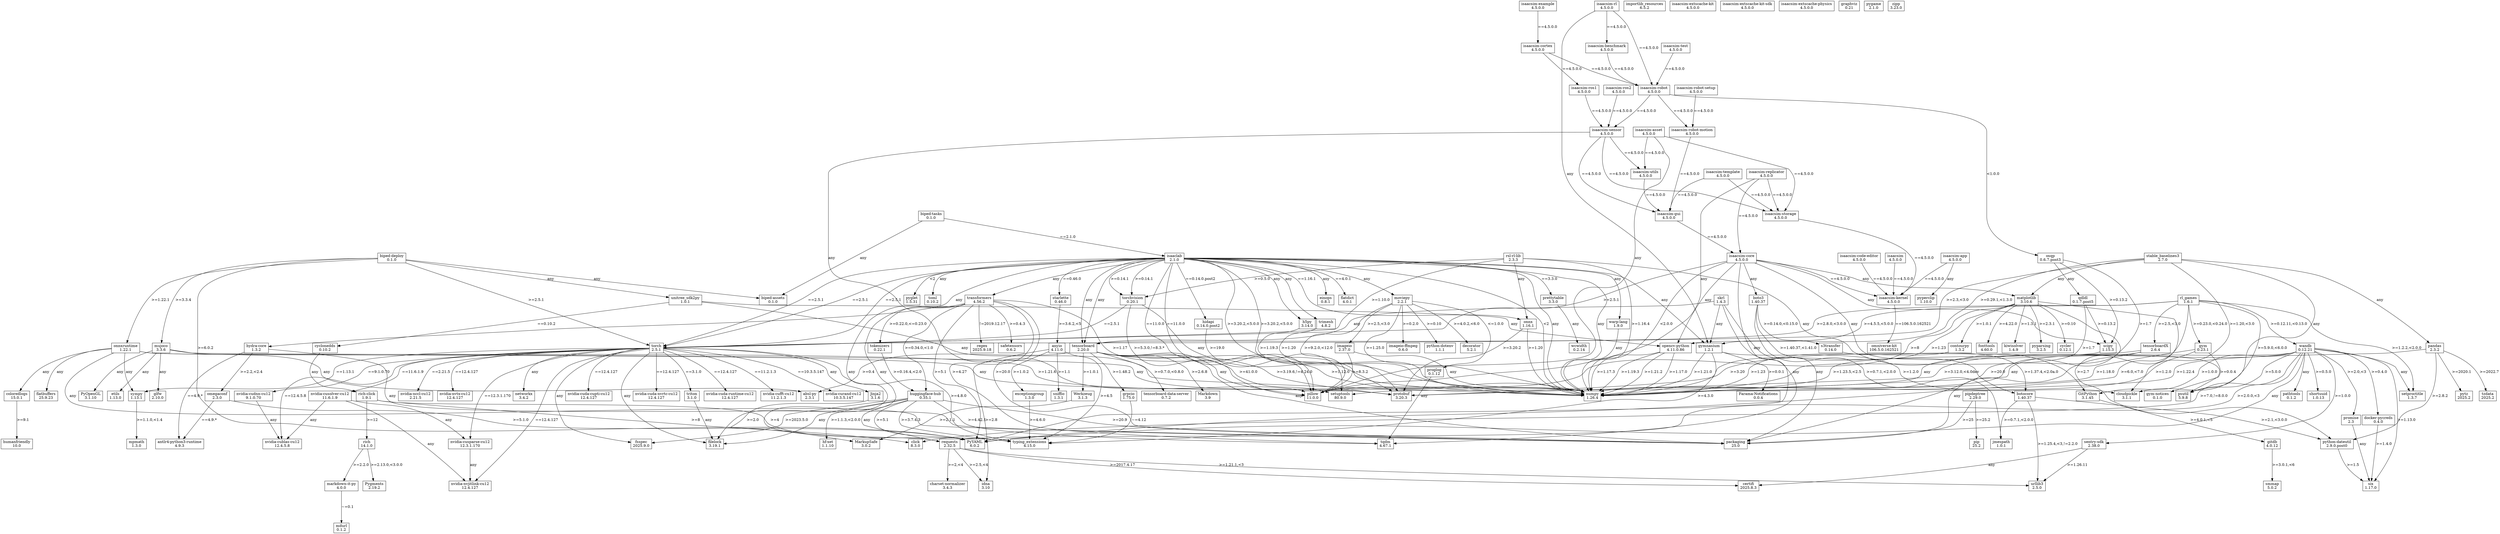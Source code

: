 digraph {
	// rankdir=LR;
	ranksep = 1.5;
	node [shape=rectangle];
	"absl-py" [label="absl-py\n2.3.1"]
	"antlr4-python3-runtime" [label="antlr4-python3-runtime\n4.9.3"]
	"biped-assets" [label="biped-assets\n0.1.0"]
	"biped-deploy" -> "biped-assets" [label=any]
	"biped-deploy" -> "unitree-sdk2py" [label=any]
	"biped-deploy" -> mujoco [label=">=3.3.4"]
	"biped-deploy" -> onnxruntime [label=">=1.22.1"]
	"biped-deploy" -> pyyaml [label=">=6.0.2"]
	"biped-deploy" -> torch [label=">=2.5.1"]
	"biped-deploy" [label="biped-deploy\n0.1.0"]
	"biped-tasks" -> "biped-assets" [label=any]
	"biped-tasks" -> isaaclab [label="==2.1.0"]
	"biped-tasks" [label="biped-tasks\n0.1.0"]
	"charset-normalizer" [label="charset-normalizer\n3.4.3"]
	"docker-pycreds" -> six [label=">=1.4.0"]
	"docker-pycreds" [label="docker-pycreds\n0.4.0"]
	"farama-notifications" [label="Farama-Notifications\n0.0.4"]
	"gym-notices" [label="gym-notices\n0.1.0"]
	"hf-xet" [label="hf-xet\n1.1.10"]
	"huggingface-hub" -> "hf-xet" [label=">=1.1.3,<2.0.0"]
	"huggingface-hub" -> "typing-extensions" [label=">=3.7.4.3"]
	"huggingface-hub" -> filelock [label=any]
	"huggingface-hub" -> fsspec [label=">=2023.5.0"]
	"huggingface-hub" -> packaging [label=">=20.9"]
	"huggingface-hub" -> pyyaml [label=">=5.1"]
	"huggingface-hub" -> requests [label=any]
	"huggingface-hub" -> tqdm [label=">=4.42.1"]
	"huggingface-hub" [label="huggingface-hub\n0.35.1"]
	"hydra-core" -> "antlr4-python3-runtime" [label="==4.9.*"]
	"hydra-core" -> omegaconf [label=">=2.2,<2.4"]
	"hydra-core" -> packaging [label=any]
	"hydra-core" [label="hydra-core\n1.3.2"]
	"imageio-ffmpeg" [label="imageio-ffmpeg\n0.6.0"]
	"importlib-resources" [label="importlib_resources\n6.5.2"]
	"isaacsim-app" -> "isaacsim-kernel" [label="==4.5.0.0"]
	"isaacsim-app" -> pyperclip [label=any]
	"isaacsim-app" [label="isaacsim-app\n4.5.0.0"]
	"isaacsim-asset" -> "isaacsim-storage" [label="==4.5.0.0"]
	"isaacsim-asset" -> "isaacsim-utils" [label="==4.5.0.0"]
	"isaacsim-asset" -> pillow [label=any]
	"isaacsim-asset" [label="isaacsim-asset\n4.5.0.0"]
	"isaacsim-benchmark" -> "isaacsim-robot" [label="==4.5.0.0"]
	"isaacsim-benchmark" [label="isaacsim-benchmark\n4.5.0.0"]
	"isaacsim-code-editor" -> "isaacsim-kernel" [label="==4.5.0.0"]
	"isaacsim-code-editor" [label="isaacsim-code-editor\n4.5.0.0"]
	"isaacsim-core" -> "isaacsim-kernel" [label="==4.5.0.0"]
	"isaacsim-core" -> "opencv-python" [label=any]
	"isaacsim-core" -> boto3 [label=any]
	"isaacsim-core" -> matplotlib [label=any]
	"isaacsim-core" -> numpy [label="<2.0.0"]
	"isaacsim-core" -> psutil [label=any]
	"isaacsim-core" -> pyyaml [label=any]
	"isaacsim-core" -> scipy [label=any]
	"isaacsim-core" -> torch [label=">=2.5.1"]
	"isaacsim-core" [label="isaacsim-core\n4.5.0.0"]
	"isaacsim-cortex" -> "isaacsim-robot" [label="==4.5.0.0"]
	"isaacsim-cortex" -> "isaacsim-ros1" [label="==4.5.0.0"]
	"isaacsim-cortex" [label="isaacsim-cortex\n4.5.0.0"]
	"isaacsim-example" -> "isaacsim-cortex" [label="==4.5.0.0"]
	"isaacsim-example" [label="isaacsim-example\n4.5.0.0"]
	"isaacsim-extscache-kit" [label="isaacsim-extscache-kit\n4.5.0.0"]
	"isaacsim-extscache-kit-sdk" [label="isaacsim-extscache-kit-sdk\n4.5.0.0"]
	"isaacsim-extscache-physics" [label="isaacsim-extscache-physics\n4.5.0.0"]
	"isaacsim-gui" -> "isaacsim-core" [label="==4.5.0.0"]
	"isaacsim-gui" [label="isaacsim-gui\n4.5.0.0"]
	"isaacsim-kernel" -> "omniverse-kit" [label="==106.5.0.162521"]
	"isaacsim-kernel" [label="isaacsim-kernel\n4.5.0.0"]
	"isaacsim-replicator" -> "isaacsim-core" [label="==4.5.0.0"]
	"isaacsim-replicator" -> "isaacsim-storage" [label="==4.5.0.0"]
	"isaacsim-replicator" -> pillow [label=any]
	"isaacsim-replicator" [label="isaacsim-replicator\n4.5.0.0"]
	"isaacsim-rl" -> "isaacsim-benchmark" [label="==4.5.0.0"]
	"isaacsim-rl" -> "isaacsim-robot" [label="==4.5.0.0"]
	"isaacsim-rl" -> gymnasium [label=any]
	"isaacsim-rl" [label="isaacsim-rl\n4.5.0.0"]
	"isaacsim-robot" -> "isaacsim-robot-motion" [label="==4.5.0.0"]
	"isaacsim-robot" -> "isaacsim-sensor" [label="==4.5.0.0"]
	"isaacsim-robot" -> osqp [label="<1.0.0"]
	"isaacsim-robot" [label="isaacsim-robot\n4.5.0.0"]
	"isaacsim-robot-motion" -> "isaacsim-gui" [label="==4.5.0.0"]
	"isaacsim-robot-motion" [label="isaacsim-robot-motion\n4.5.0.0"]
	"isaacsim-robot-setup" -> "isaacsim-robot-motion" [label="==4.5.0.0"]
	"isaacsim-robot-setup" [label="isaacsim-robot-setup\n4.5.0.0"]
	"isaacsim-ros1" -> "isaacsim-sensor" [label="==4.5.0.0"]
	"isaacsim-ros1" [label="isaacsim-ros1\n4.5.0.0"]
	"isaacsim-ros2" -> "isaacsim-sensor" [label="==4.5.0.0"]
	"isaacsim-ros2" [label="isaacsim-ros2\n4.5.0.0"]
	"isaacsim-sensor" -> "isaacsim-gui" [label="==4.5.0.0"]
	"isaacsim-sensor" -> "isaacsim-storage" [label="==4.5.0.0"]
	"isaacsim-sensor" -> "isaacsim-utils" [label="==4.5.0.0"]
	"isaacsim-sensor" -> pillow [label=any]
	"isaacsim-sensor" [label="isaacsim-sensor\n4.5.0.0"]
	"isaacsim-storage" -> "isaacsim-kernel" [label="==4.5.0.0"]
	"isaacsim-storage" [label="isaacsim-storage\n4.5.0.0"]
	"isaacsim-template" -> "isaacsim-gui" [label="==4.5.0.0"]
	"isaacsim-template" -> "isaacsim-storage" [label="==4.5.0.0"]
	"isaacsim-template" [label="isaacsim-template\n4.5.0.0"]
	"isaacsim-test" -> "isaacsim-robot" [label="==4.5.0.0"]
	"isaacsim-test" [label="isaacsim-test\n4.5.0.0"]
	"isaacsim-utils" -> "isaacsim-gui" [label="==4.5.0.0"]
	"isaacsim-utils" [label="isaacsim-utils\n4.5.0.0"]
	"markdown-it-py" -> mdurl [label="~=0.1"]
	"markdown-it-py" [label="markdown-it-py\n4.0.0"]
	"nvidia-cublas-cu12" [label="nvidia-cublas-cu12\n12.4.5.8"]
	"nvidia-cuda-cupti-cu12" [label="nvidia-cuda-cupti-cu12\n12.4.127"]
	"nvidia-cuda-nvrtc-cu12" [label="nvidia-cuda-nvrtc-cu12\n12.4.127"]
	"nvidia-cuda-runtime-cu12" [label="nvidia-cuda-runtime-cu12\n12.4.127"]
	"nvidia-cudnn-cu12" -> "nvidia-cublas-cu12" [label=any]
	"nvidia-cudnn-cu12" [label="nvidia-cudnn-cu12\n9.1.0.70"]
	"nvidia-cufft-cu12" [label="nvidia-cufft-cu12\n11.2.1.3"]
	"nvidia-curand-cu12" [label="nvidia-curand-cu12\n10.3.5.147"]
	"nvidia-cusolver-cu12" -> "nvidia-cublas-cu12" [label=any]
	"nvidia-cusolver-cu12" -> "nvidia-cusparse-cu12" [label=any]
	"nvidia-cusolver-cu12" -> "nvidia-nvjitlink-cu12" [label=any]
	"nvidia-cusolver-cu12" [label="nvidia-cusolver-cu12\n11.6.1.9"]
	"nvidia-cusparse-cu12" -> "nvidia-nvjitlink-cu12" [label=any]
	"nvidia-cusparse-cu12" [label="nvidia-cusparse-cu12\n12.3.1.170"]
	"nvidia-nccl-cu12" [label="nvidia-nccl-cu12\n2.21.5"]
	"nvidia-nvjitlink-cu12" [label="nvidia-nvjitlink-cu12\n12.4.127"]
	"nvidia-nvtx-cu12" [label="nvidia-nvtx-cu12\n12.4.127"]
	"omniverse-kit" [label="omniverse-kit\n106.5.0.162521"]
	"opencv-python" -> numpy [label=">=1.17.0"]
	"opencv-python" -> numpy [label=">=1.17.3"]
	"opencv-python" -> numpy [label=">=1.19.3"]
	"opencv-python" -> numpy [label=">=1.21.2"]
	"opencv-python" [label="opencv-python\n4.11.0.86"]
	"python-dateutil" -> six [label=">=1.5"]
	"python-dateutil" [label="python-dateutil\n2.9.0.post0"]
	"python-dotenv" [label="python-dotenv\n1.1.1"]
	"rich-click" -> "typing-extensions" [label=">=4"]
	"rich-click" -> click [label=">=8"]
	"rich-click" -> rich [label=">=12"]
	"rich-click" [label="rich-click\n1.9.1"]
	"rl-games" -> "opencv-python" [label=">=4.5.5,<5.0.0"]
	"rl-games" -> gym [label=">=0.23.0,<0.24.0"]
	"rl-games" -> psutil [label=">=5.9.0,<6.0.0"]
	"rl-games" -> pyyaml [label=">=6.0,<7.0"]
	"rl-games" -> setproctitle [label=">=1.2.2,<2.0.0"]
	"rl-games" -> tensorboard [label=">=2.8.0,<3.0.0"]
	"rl-games" -> tensorboardx [label=">=2.5,<3.0"]
	"rl-games" -> wandb [label=">=0.12.11,<0.13.0"]
	"rl-games" [label="rl_games\n1.6.1"]
	"rsl-rl-lib" -> gitpython [label=any]
	"rsl-rl-lib" -> numpy [label=">=1.16.4"]
	"rsl-rl-lib" -> onnx [label=any]
	"rsl-rl-lib" -> torch [label=">=1.10.0"]
	"rsl-rl-lib" -> torchvision [label=">=0.5.0"]
	"rsl-rl-lib" [label="rsl-rl-lib\n2.3.3"]
	"sentry-sdk" -> certifi [label=any]
	"sentry-sdk" -> urllib3 [label=">=1.26.11"]
	"sentry-sdk" [label="sentry-sdk\n2.38.0"]
	"stable-baselines3" -> cloudpickle [label=any]
	"stable-baselines3" -> gymnasium [label=">=0.29.1,<1.3.0"]
	"stable-baselines3" -> matplotlib [label=any]
	"stable-baselines3" -> numpy [label=">=1.20,<3.0"]
	"stable-baselines3" -> pandas [label=any]
	"stable-baselines3" -> torch [label=">=2.3,<3.0"]
	"stable-baselines3" [label="stable_baselines3\n2.7.0"]
	"tensorboard-data-server" [label="tensorboard-data-server\n0.7.2"]
	"typing-extensions" [label="typing_extensions\n4.15.0"]
	"unitree-sdk2py" -> "opencv-python" [label=any]
	"unitree-sdk2py" -> cyclonedds [label="==0.10.2"]
	"unitree-sdk2py" -> numpy [label=any]
	"unitree-sdk2py" [label="unitree_sdk2py\n1.0.1"]
	"warp-lang" -> numpy [label=any]
	"warp-lang" [label="warp-lang\n1.9.0"]
	anyio -> "typing-extensions" [label=">=4.5"]
	anyio -> exceptiongroup [label=">=1.0.2"]
	anyio -> idna [label=">=2.8"]
	anyio -> sniffio [label=">=1.1"]
	anyio [label="anyio\n4.11.0"]
	boto3 -> botocore [label=">=1.40.37,<1.41.0"]
	boto3 -> jmespath [label=">=0.7.1,<2.0.0"]
	boto3 -> s3transfer [label=">=0.14.0,<0.15.0"]
	boto3 [label="boto3\n1.40.37"]
	botocore -> "python-dateutil" [label=">=2.1,<3.0.0"]
	botocore -> jmespath [label=">=0.7.1,<2.0.0"]
	botocore -> urllib3 [label=">=1.25.4,<3,!=2.2.0"]
	botocore [label="botocore\n1.40.37"]
	certifi [label="certifi\n2025.8.3"]
	click [label="click\n8.3.0"]
	cloudpickle [label="cloudpickle\n3.1.1"]
	coloredlogs -> humanfriendly [label=">=9.1"]
	coloredlogs [label="coloredlogs\n15.0.1"]
	contourpy -> numpy [label=">=1.23"]
	contourpy [label="contourpy\n1.3.2"]
	cycler [label="cycler\n0.12.1"]
	cyclonedds -> "rich-click" [label=any]
	cyclonedds [label="cyclonedds\n0.10.2"]
	decorator [label="decorator\n5.2.1"]
	einops [label="einops\n0.8.1"]
	etils [label="etils\n1.13.0"]
	exceptiongroup -> "typing-extensions" [label=">=4.6.0"]
	exceptiongroup [label="exceptiongroup\n1.3.0"]
	filelock [label="filelock\n3.19.1"]
	flatbuffers [label="flatbuffers\n25.9.23"]
	flatdict [label="flatdict\n4.0.1"]
	fonttools [label="fonttools\n4.60.0"]
	fsspec [label="fsspec\n2025.9.0"]
	gitdb -> smmap [label=">=3.0.1,<6"]
	gitdb [label="gitdb\n4.0.12"]
	gitpython -> gitdb [label=">=4.0.1,<5"]
	gitpython [label="GitPython\n3.1.45"]
	glfw [label="glfw\n2.10.0"]
	graphviz [label="graphviz\n0.21"]
	grpcio -> "typing-extensions" [label="~=4.12"]
	grpcio [label="grpcio\n1.75.0"]
	gym -> "gym-notices" [label=">=0.0.4"]
	gym -> cloudpickle [label=">=1.2.0"]
	gym -> numpy [label=">=1.18.0"]
	gym [label="gym\n0.23.1"]
	gymnasium -> "farama-notifications" [label=">=0.0.1"]
	gymnasium -> "typing-extensions" [label=">=4.3.0"]
	gymnasium -> cloudpickle [label=">=1.2.0"]
	gymnasium -> numpy [label=">=1.21.0"]
	gymnasium [label="gymnasium\n1.2.1"]
	h5py -> numpy [label=">=1.19.3"]
	h5py [label="h5py\n3.14.0"]
	hidapi -> setuptools [label=">=19.0"]
	hidapi [label="hidapi\n0.14.0.post2"]
	humanfriendly [label="humanfriendly\n10.0"]
	idna [label="idna\n3.10"]
	imageio -> numpy [label=any]
	imageio -> pillow [label=">=8.3.2"]
	imageio [label="imageio\n2.37.0"]
	isaaclab -> "hydra-core" [label=any]
	isaaclab -> "warp-lang" [label=any]
	isaaclab -> einops [label=any]
	isaaclab -> flatdict [label="==4.0.1"]
	isaaclab -> gymnasium [label=any]
	isaaclab -> h5py [label=any]
	isaaclab -> hidapi [label="==0.14.0.post2"]
	isaaclab -> moviepy [label=any]
	isaaclab -> numpy [label="<2"]
	isaaclab -> numpy [label=any]
	isaaclab -> numpy [label=any]
	isaaclab -> onnx [label="==1.16.1"]
	isaaclab -> pillow [label="==11.0.0"]
	isaaclab -> pillow [label="==11.0.0"]
	isaaclab -> prettytable [label="==3.3.0"]
	isaaclab -> protobuf [label=">=3.20.2,<5.0.0"]
	isaaclab -> protobuf [label=">=3.20.2,<5.0.0"]
	isaaclab -> pyglet [label="<2"]
	isaaclab -> starlette [label="==0.46.0"]
	isaaclab -> tensorboard [label=any]
	isaaclab -> tensorboard [label=any]
	isaaclab -> toml [label=any]
	isaaclab -> torch [label="==2.5.1"]
	isaaclab -> torch [label="==2.5.1"]
	isaaclab -> torch [label="==2.5.1"]
	isaaclab -> torchvision [label=">=0.14.1"]
	isaaclab -> torchvision [label=">=0.14.1"]
	isaaclab -> transformers [label=any]
	isaaclab -> trimesh [label=any]
	isaaclab [label="isaaclab\n2.1.0"]
	isaacsim -> "isaacsim-kernel" [label="==4.5.0.0"]
	isaacsim [label="isaacsim\n4.5.0.0"]
	jinja2 -> markupsafe [label=">=2.0"]
	jinja2 [label="Jinja2\n3.1.6"]
	jmespath [label="jmespath\n1.0.1"]
	kiwisolver [label="kiwisolver\n1.4.9"]
	markdown [label="Markdown\n3.9"]
	markupsafe [label="MarkupSafe\n3.0.2"]
	matplotlib -> "python-dateutil" [label=">=2.7"]
	matplotlib -> contourpy [label=">=1.0.1"]
	matplotlib -> cycler [label=">=0.10"]
	matplotlib -> fonttools [label=">=4.22.0"]
	matplotlib -> kiwisolver [label=">=1.3.1"]
	matplotlib -> numpy [label=">=1.23"]
	matplotlib -> packaging [label=">=20.0"]
	matplotlib -> pillow [label=">=8"]
	matplotlib -> pyparsing [label=">=2.3.1"]
	matplotlib [label="matplotlib\n3.10.6"]
	mdurl [label="mdurl\n0.1.2"]
	moviepy -> "imageio-ffmpeg" [label=">=0.2.0"]
	moviepy -> "python-dotenv" [label=">=0.10"]
	moviepy -> decorator [label=">=4.0.2,<6.0"]
	moviepy -> imageio [label=">=2.5,<3.0"]
	moviepy -> numpy [label=">=1.25.0"]
	moviepy -> pillow [label=">=9.2.0,<12.0"]
	moviepy -> proglog [label="<=1.0.0"]
	moviepy [label="moviepy\n2.2.1"]
	mpmath [label="mpmath\n1.3.0"]
	mujoco -> "absl-py" [label=any]
	mujoco -> etils [label=any]
	mujoco -> glfw [label=any]
	mujoco -> numpy [label=any]
	mujoco -> pyopengl [label=any]
	mujoco [label="mujoco\n3.3.6"]
	networkx [label="networkx\n3.4.2"]
	numpy [label="numpy\n1.26.4"]
	omegaconf -> "antlr4-python3-runtime" [label="==4.9.*"]
	omegaconf -> pyyaml [label=">=5.1.0"]
	omegaconf [label="omegaconf\n2.3.0"]
	onnx -> numpy [label=">=1.20"]
	onnx -> protobuf [label=">=3.20.2"]
	onnx [label="onnx\n1.16.1"]
	onnxruntime -> coloredlogs [label=any]
	onnxruntime -> flatbuffers [label=any]
	onnxruntime -> numpy [label=">=1.21.6"]
	onnxruntime -> packaging [label=any]
	onnxruntime -> protobuf [label=any]
	onnxruntime -> sympy [label=any]
	onnxruntime [label="onnxruntime\n1.22.1"]
	osqp -> numpy [label=">=1.7"]
	osqp -> qdldl [label=any]
	osqp -> scipy [label=">=0.13.2"]
	osqp [label="osqp\n0.6.7.post3"]
	packaging [label="packaging\n25.0"]
	pandas -> "python-dateutil" [label=">=2.8.2"]
	pandas -> numpy [label=">=1.22.4"]
	pandas -> pytz [label=">=2020.1"]
	pandas -> tzdata [label=">=2022.7"]
	pandas [label="pandas\n2.3.2"]
	pathtools [label="pathtools\n0.1.2"]
	pillow [label="pillow\n11.0.0"]
	pip [label="pip\n25.2"]
	pipdeptree -> packaging [label=">=25"]
	pipdeptree -> pip [label=">=25.2"]
	pipdeptree [label="pipdeptree\n2.29.0"]
	prettytable -> wcwidth [label=any]
	prettytable [label="prettytable\n3.3.0"]
	proglog -> tqdm [label=any]
	proglog [label="proglog\n0.1.12"]
	promise -> six [label=any]
	promise [label="promise\n2.3"]
	protobuf [label="protobuf\n3.20.3"]
	psutil [label="psutil\n5.9.8"]
	pygame [label="pygame\n2.1.0"]
	pyglet [label="pyglet\n1.5.31"]
	pygments [label="Pygments\n2.19.2"]
	pyopengl [label="PyOpenGL\n3.1.10"]
	pyparsing [label="pyparsing\n3.2.5"]
	pyperclip [label="pyperclip\n1.10.0"]
	pytz [label="pytz\n2025.2"]
	pyyaml [label="PyYAML\n6.0.2"]
	qdldl -> numpy [label=">=1.7"]
	qdldl -> scipy [label=">=0.13.2"]
	qdldl [label="qdldl\n0.1.7.post5"]
	regex [label="regex\n2025.9.18"]
	requests -> "charset-normalizer" [label=">=2,<4"]
	requests -> certifi [label=">=2017.4.17"]
	requests -> idna [label=">=2.5,<4"]
	requests -> urllib3 [label=">=1.21.1,<3"]
	requests [label="requests\n2.32.5"]
	rich -> "markdown-it-py" [label=">=2.2.0"]
	rich -> pygments [label=">=2.13.0,<3.0.0"]
	rich [label="rich\n14.1.0"]
	s3transfer -> botocore [label=">=1.37.4,<2.0a.0"]
	s3transfer [label="s3transfer\n0.14.0"]
	safetensors [label="safetensors\n0.6.2"]
	scipy -> numpy [label=">=1.23.5,<2.5"]
	scipy [label="scipy\n1.15.3"]
	setproctitle [label="setproctitle\n1.3.7"]
	setuptools [label="setuptools\n80.9.0"]
	shortuuid [label="shortuuid\n1.0.13"]
	six [label="six\n1.17.0"]
	skrl -> gymnasium [label=any]
	skrl -> packaging [label=any]
	skrl -> tensorboard [label=any]
	skrl -> tqdm [label=any]
	skrl [label="skrl\n1.4.3"]
	smmap [label="smmap\n5.0.2"]
	sniffio [label="sniffio\n1.3.1"]
	starlette -> anyio [label=">=3.6.2,<5"]
	starlette [label="starlette\n0.46.0"]
	sympy -> mpmath [label=">=1.1.0,<1.4"]
	sympy [label="sympy\n1.13.1"]
	tensorboard -> "absl-py" [label=">=0.4"]
	tensorboard -> "tensorboard-data-server" [label=">=0.7.0,<0.8.0"]
	tensorboard -> grpcio [label=">=1.48.2"]
	tensorboard -> markdown [label=">=2.6.8"]
	tensorboard -> numpy [label=">=1.12.0"]
	tensorboard -> packaging [label=any]
	tensorboard -> pillow [label=any]
	tensorboard -> protobuf [label=">=3.19.6,!=4.24.0"]
	tensorboard -> setuptools [label=">=41.0.0"]
	tensorboard -> werkzeug [label=">=1.0.1"]
	tensorboard [label="tensorboard\n2.20.0"]
	tensorboardx -> numpy [label=any]
	tensorboardx -> packaging [label=any]
	tensorboardx -> protobuf [label=">=3.20"]
	tensorboardx [label="tensorboardX\n2.6.4"]
	tokenizers -> "huggingface-hub" [label=">=0.16.4,<2.0"]
	tokenizers [label="tokenizers\n0.22.1"]
	toml [label="toml\n0.10.2"]
	torch -> "nvidia-cublas-cu12" [label="==12.4.5.8"]
	torch -> "nvidia-cuda-cupti-cu12" [label="==12.4.127"]
	torch -> "nvidia-cuda-nvrtc-cu12" [label="==12.4.127"]
	torch -> "nvidia-cuda-runtime-cu12" [label="==12.4.127"]
	torch -> "nvidia-cudnn-cu12" [label="==9.1.0.70"]
	torch -> "nvidia-cufft-cu12" [label="==11.2.1.3"]
	torch -> "nvidia-curand-cu12" [label="==10.3.5.147"]
	torch -> "nvidia-cusolver-cu12" [label="==11.6.1.9"]
	torch -> "nvidia-cusparse-cu12" [label="==12.3.1.170"]
	torch -> "nvidia-nccl-cu12" [label="==2.21.5"]
	torch -> "nvidia-nvjitlink-cu12" [label="==12.4.127"]
	torch -> "nvidia-nvtx-cu12" [label="==12.4.127"]
	torch -> "typing-extensions" [label=">=4.8.0"]
	torch -> filelock [label=any]
	torch -> fsspec [label=any]
	torch -> jinja2 [label=any]
	torch -> networkx [label=any]
	torch -> sympy [label="==1.13.1"]
	torch -> triton [label="==3.1.0"]
	torch [label="torch\n2.5.1"]
	torchvision -> numpy [label=any]
	torchvision -> pillow [label=">=5.3.0,!=8.3.*"]
	torchvision -> torch [label="==2.5.1"]
	torchvision [label="torchvision\n0.20.1"]
	tqdm [label="tqdm\n4.67.1"]
	transformers -> "huggingface-hub" [label=">=0.34.0,<1.0"]
	transformers -> filelock [label=any]
	transformers -> numpy [label=">=1.17"]
	transformers -> packaging [label=">=20.0"]
	transformers -> pyyaml [label=">=5.1"]
	transformers -> regex [label="!=2019.12.17"]
	transformers -> requests [label=any]
	transformers -> safetensors [label=">=0.4.3"]
	transformers -> tokenizers [label=">=0.22.0,<=0.23.0"]
	transformers -> tqdm [label=">=4.27"]
	transformers [label="transformers\n4.56.2"]
	trimesh -> numpy [label=">=1.20"]
	trimesh [label="trimesh\n4.8.2"]
	triton -> filelock [label=any]
	triton [label="triton\n3.1.0"]
	tzdata [label="tzdata\n2025.2"]
	urllib3 [label="urllib3\n2.5.0"]
	wandb -> "docker-pycreds" [label=">=0.4.0"]
	wandb -> "sentry-sdk" [label=">=1.0.0"]
	wandb -> click [label=">=7.0,!=8.0.0"]
	wandb -> gitpython [label=">=1.0.0"]
	wandb -> pathtools [label=any]
	wandb -> promise [label=">=2.0,<3"]
	wandb -> protobuf [label=">=3.12.0,<4.0dev"]
	wandb -> psutil [label=">=5.0.0"]
	wandb -> pyyaml [label=any]
	wandb -> requests [label=">=2.0.0,<3"]
	wandb -> setproctitle [label=any]
	wandb -> setuptools [label=any]
	wandb -> shortuuid [label=">=0.5.0"]
	wandb -> six [label=">=1.13.0"]
	wandb [label="wandb\n0.12.21"]
	wcwidth [label="wcwidth\n0.2.14"]
	werkzeug -> markupsafe [label=">=2.1.1"]
	werkzeug [label="Werkzeug\n3.1.3"]
	zipp [label="zipp\n3.23.0"]
}

